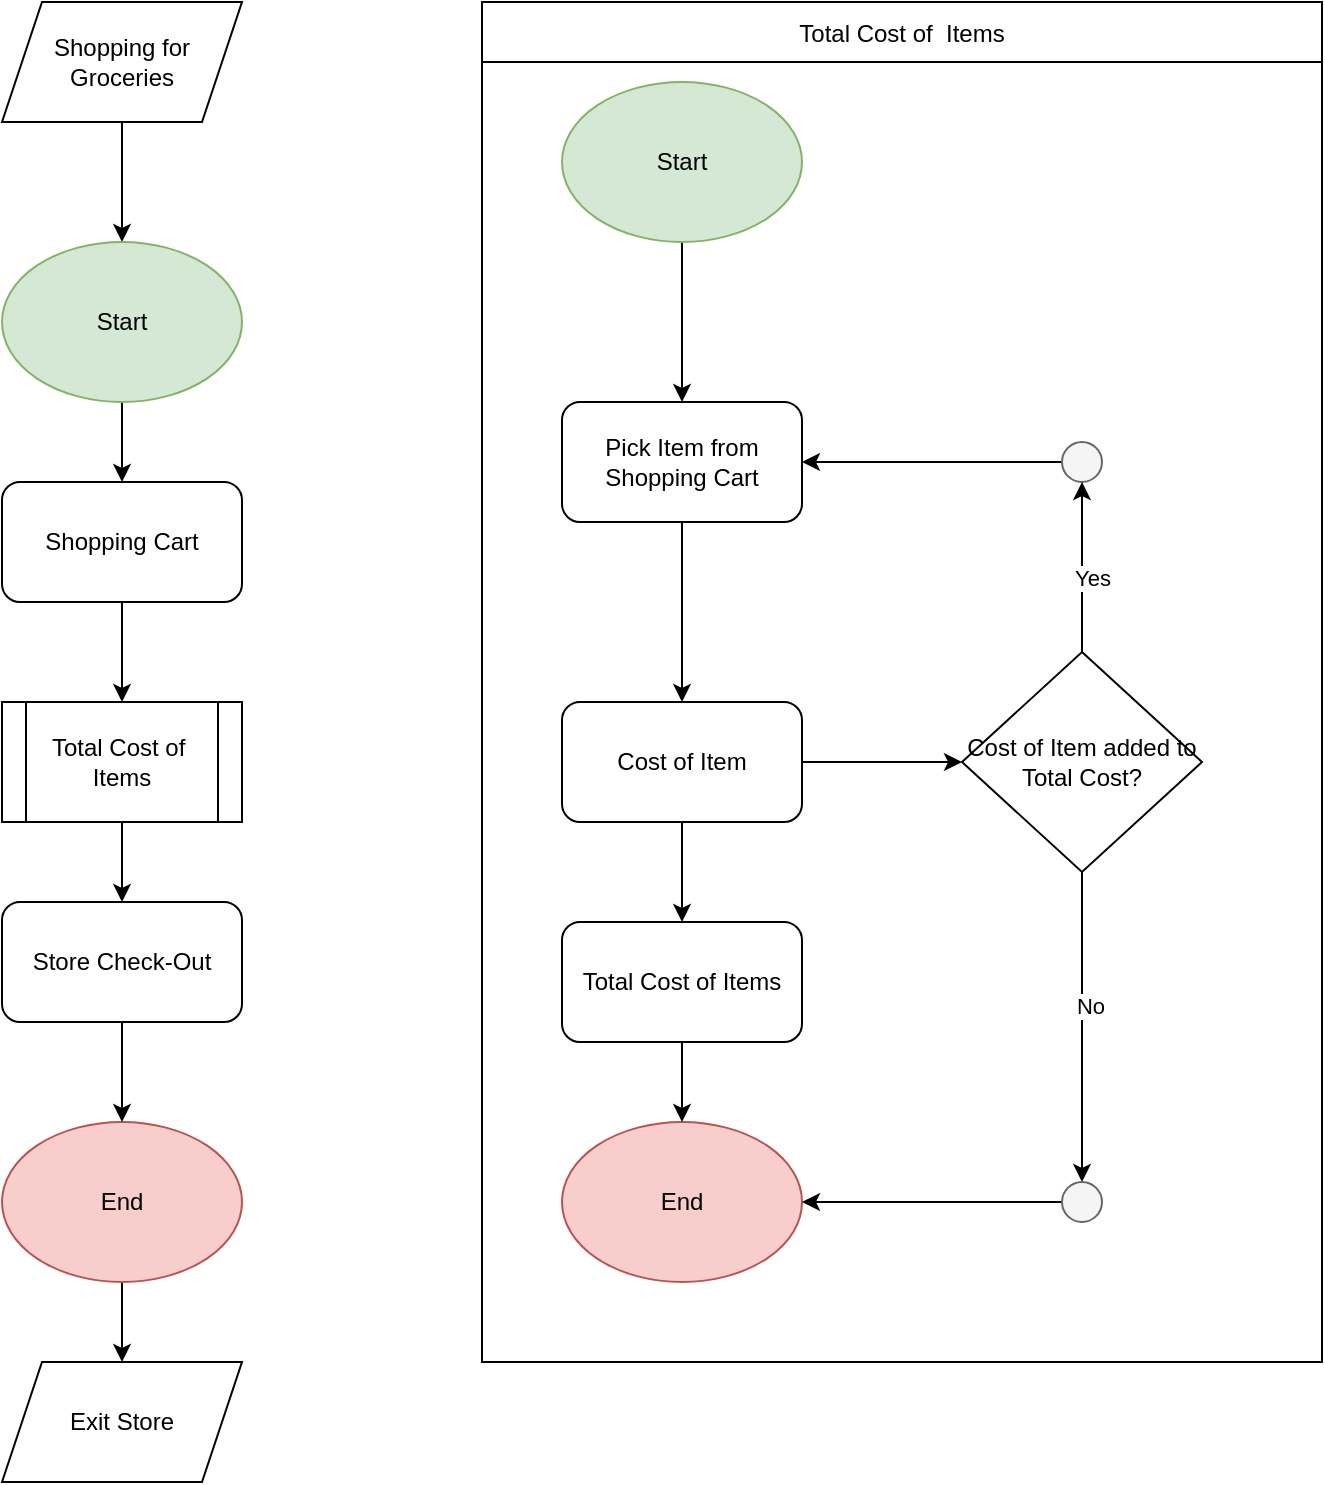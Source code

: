 <mxfile version="23.1.5" type="github">
  <diagram name="Page-1" id="aasFRkLqUeWtPdUD6l-W">
    <mxGraphModel dx="1434" dy="754" grid="1" gridSize="10" guides="1" tooltips="1" connect="1" arrows="1" fold="1" page="1" pageScale="1" pageWidth="850" pageHeight="1100" math="0" shadow="0">
      <root>
        <mxCell id="0" />
        <mxCell id="1" parent="0" />
        <mxCell id="zPzBhrJM2UFtG6lX8f-m-3" value="" style="edgeStyle=orthogonalEdgeStyle;rounded=0;orthogonalLoop=1;jettySize=auto;html=1;" edge="1" parent="1" source="zPzBhrJM2UFtG6lX8f-m-1" target="zPzBhrJM2UFtG6lX8f-m-2">
          <mxGeometry relative="1" as="geometry" />
        </mxCell>
        <mxCell id="zPzBhrJM2UFtG6lX8f-m-1" value="Shopping for Groceries" style="shape=parallelogram;perimeter=parallelogramPerimeter;whiteSpace=wrap;html=1;fixedSize=1;" vertex="1" parent="1">
          <mxGeometry x="40" y="40" width="120" height="60" as="geometry" />
        </mxCell>
        <mxCell id="zPzBhrJM2UFtG6lX8f-m-16" value="" style="edgeStyle=orthogonalEdgeStyle;rounded=0;orthogonalLoop=1;jettySize=auto;html=1;" edge="1" parent="1" source="zPzBhrJM2UFtG6lX8f-m-2" target="zPzBhrJM2UFtG6lX8f-m-15">
          <mxGeometry relative="1" as="geometry" />
        </mxCell>
        <mxCell id="zPzBhrJM2UFtG6lX8f-m-2" value="Start" style="ellipse;whiteSpace=wrap;html=1;fillColor=#d5e8d4;strokeColor=#82b366;" vertex="1" parent="1">
          <mxGeometry x="40" y="160" width="120" height="80" as="geometry" />
        </mxCell>
        <mxCell id="zPzBhrJM2UFtG6lX8f-m-20" value="" style="edgeStyle=orthogonalEdgeStyle;rounded=0;orthogonalLoop=1;jettySize=auto;html=1;" edge="1" parent="1" source="zPzBhrJM2UFtG6lX8f-m-6" target="zPzBhrJM2UFtG6lX8f-m-19">
          <mxGeometry relative="1" as="geometry" />
        </mxCell>
        <mxCell id="zPzBhrJM2UFtG6lX8f-m-6" value="Total Cost of&amp;nbsp; Items " style="shape=process;whiteSpace=wrap;html=1;backgroundOutline=1;" vertex="1" parent="1">
          <mxGeometry x="40" y="390" width="120" height="60" as="geometry" />
        </mxCell>
        <mxCell id="zPzBhrJM2UFtG6lX8f-m-23" value="" style="edgeStyle=orthogonalEdgeStyle;rounded=0;orthogonalLoop=1;jettySize=auto;html=1;" edge="1" parent="1" source="zPzBhrJM2UFtG6lX8f-m-10" target="zPzBhrJM2UFtG6lX8f-m-22">
          <mxGeometry relative="1" as="geometry" />
        </mxCell>
        <mxCell id="zPzBhrJM2UFtG6lX8f-m-10" value="End" style="ellipse;whiteSpace=wrap;html=1;fillColor=#f8cecc;strokeColor=#b85450;" vertex="1" parent="1">
          <mxGeometry x="40" y="600" width="120" height="80" as="geometry" />
        </mxCell>
        <mxCell id="zPzBhrJM2UFtG6lX8f-m-12" value="Total Cost of  Items " style="shape=table;startSize=30;container=1;collapsible=0;childLayout=tableLayout;" vertex="1" parent="1">
          <mxGeometry x="280" y="40" width="420" height="680" as="geometry" />
        </mxCell>
        <mxCell id="zPzBhrJM2UFtG6lX8f-m-13" value="" style="shape=tableRow;horizontal=0;startSize=0;swimlaneHead=0;swimlaneBody=0;strokeColor=inherit;top=0;left=0;bottom=0;right=0;collapsible=0;dropTarget=0;fillColor=none;points=[[0,0.5],[1,0.5]];portConstraint=eastwest;" vertex="1" parent="zPzBhrJM2UFtG6lX8f-m-12">
          <mxGeometry y="30" width="420" height="650" as="geometry" />
        </mxCell>
        <mxCell id="zPzBhrJM2UFtG6lX8f-m-14" value="" style="shape=partialRectangle;html=1;whiteSpace=wrap;connectable=0;strokeColor=inherit;overflow=hidden;fillColor=none;top=0;left=0;bottom=0;right=0;pointerEvents=1;" vertex="1" parent="zPzBhrJM2UFtG6lX8f-m-13">
          <mxGeometry width="420" height="650" as="geometry">
            <mxRectangle width="420" height="650" as="alternateBounds" />
          </mxGeometry>
        </mxCell>
        <mxCell id="zPzBhrJM2UFtG6lX8f-m-17" value="" style="edgeStyle=orthogonalEdgeStyle;rounded=0;orthogonalLoop=1;jettySize=auto;html=1;" edge="1" parent="1" source="zPzBhrJM2UFtG6lX8f-m-15" target="zPzBhrJM2UFtG6lX8f-m-6">
          <mxGeometry relative="1" as="geometry" />
        </mxCell>
        <mxCell id="zPzBhrJM2UFtG6lX8f-m-15" value="Shopping Cart" style="rounded=1;whiteSpace=wrap;html=1;" vertex="1" parent="1">
          <mxGeometry x="40" y="280" width="120" height="60" as="geometry" />
        </mxCell>
        <mxCell id="zPzBhrJM2UFtG6lX8f-m-21" value="" style="edgeStyle=orthogonalEdgeStyle;rounded=0;orthogonalLoop=1;jettySize=auto;html=1;" edge="1" parent="1" source="zPzBhrJM2UFtG6lX8f-m-19" target="zPzBhrJM2UFtG6lX8f-m-10">
          <mxGeometry relative="1" as="geometry" />
        </mxCell>
        <mxCell id="zPzBhrJM2UFtG6lX8f-m-19" value="Store Check-Out" style="rounded=1;whiteSpace=wrap;html=1;" vertex="1" parent="1">
          <mxGeometry x="40" y="490" width="120" height="60" as="geometry" />
        </mxCell>
        <mxCell id="zPzBhrJM2UFtG6lX8f-m-22" value="&lt;div&gt;Exit Store&lt;br&gt;&lt;/div&gt;" style="shape=parallelogram;perimeter=parallelogramPerimeter;whiteSpace=wrap;html=1;fixedSize=1;" vertex="1" parent="1">
          <mxGeometry x="40" y="720" width="120" height="60" as="geometry" />
        </mxCell>
        <mxCell id="zPzBhrJM2UFtG6lX8f-m-27" value="" style="edgeStyle=orthogonalEdgeStyle;rounded=0;orthogonalLoop=1;jettySize=auto;html=1;" edge="1" parent="1" source="zPzBhrJM2UFtG6lX8f-m-24" target="zPzBhrJM2UFtG6lX8f-m-26">
          <mxGeometry relative="1" as="geometry" />
        </mxCell>
        <mxCell id="zPzBhrJM2UFtG6lX8f-m-24" value="Start" style="ellipse;whiteSpace=wrap;html=1;fillColor=#d5e8d4;strokeColor=#82b366;" vertex="1" parent="1">
          <mxGeometry x="320" y="80" width="120" height="80" as="geometry" />
        </mxCell>
        <mxCell id="zPzBhrJM2UFtG6lX8f-m-25" value="End" style="ellipse;whiteSpace=wrap;html=1;fillColor=#f8cecc;strokeColor=#b85450;" vertex="1" parent="1">
          <mxGeometry x="320" y="600" width="120" height="80" as="geometry" />
        </mxCell>
        <mxCell id="zPzBhrJM2UFtG6lX8f-m-29" value="" style="edgeStyle=orthogonalEdgeStyle;rounded=0;orthogonalLoop=1;jettySize=auto;html=1;" edge="1" parent="1" source="zPzBhrJM2UFtG6lX8f-m-26" target="zPzBhrJM2UFtG6lX8f-m-28">
          <mxGeometry relative="1" as="geometry" />
        </mxCell>
        <mxCell id="zPzBhrJM2UFtG6lX8f-m-26" value="&lt;div&gt;Pick Item from&lt;/div&gt;&lt;div&gt;Shopping Cart&lt;/div&gt;" style="rounded=1;whiteSpace=wrap;html=1;" vertex="1" parent="1">
          <mxGeometry x="320" y="240" width="120" height="60" as="geometry" />
        </mxCell>
        <mxCell id="zPzBhrJM2UFtG6lX8f-m-32" value="" style="edgeStyle=orthogonalEdgeStyle;rounded=0;orthogonalLoop=1;jettySize=auto;html=1;" edge="1" parent="1" source="zPzBhrJM2UFtG6lX8f-m-28" target="zPzBhrJM2UFtG6lX8f-m-31">
          <mxGeometry relative="1" as="geometry" />
        </mxCell>
        <mxCell id="zPzBhrJM2UFtG6lX8f-m-40" value="" style="edgeStyle=orthogonalEdgeStyle;rounded=0;orthogonalLoop=1;jettySize=auto;html=1;" edge="1" parent="1" source="zPzBhrJM2UFtG6lX8f-m-28" target="zPzBhrJM2UFtG6lX8f-m-39">
          <mxGeometry relative="1" as="geometry" />
        </mxCell>
        <mxCell id="zPzBhrJM2UFtG6lX8f-m-28" value="Cost of Item" style="rounded=1;whiteSpace=wrap;html=1;" vertex="1" parent="1">
          <mxGeometry x="320" y="390" width="120" height="60" as="geometry" />
        </mxCell>
        <mxCell id="zPzBhrJM2UFtG6lX8f-m-35" value="" style="edgeStyle=orthogonalEdgeStyle;rounded=0;orthogonalLoop=1;jettySize=auto;html=1;" edge="1" parent="1" source="zPzBhrJM2UFtG6lX8f-m-30" target="zPzBhrJM2UFtG6lX8f-m-26">
          <mxGeometry relative="1" as="geometry" />
        </mxCell>
        <mxCell id="zPzBhrJM2UFtG6lX8f-m-30" value="" style="ellipse;whiteSpace=wrap;html=1;aspect=fixed;fillColor=#f5f5f5;fontColor=#333333;strokeColor=#666666;" vertex="1" parent="1">
          <mxGeometry x="570" y="260" width="20" height="20" as="geometry" />
        </mxCell>
        <mxCell id="zPzBhrJM2UFtG6lX8f-m-34" value="" style="edgeStyle=orthogonalEdgeStyle;rounded=0;orthogonalLoop=1;jettySize=auto;html=1;" edge="1" parent="1" source="zPzBhrJM2UFtG6lX8f-m-31" target="zPzBhrJM2UFtG6lX8f-m-30">
          <mxGeometry relative="1" as="geometry" />
        </mxCell>
        <mxCell id="zPzBhrJM2UFtG6lX8f-m-36" value="Yes" style="edgeLabel;html=1;align=center;verticalAlign=middle;resizable=0;points=[];" vertex="1" connectable="0" parent="zPzBhrJM2UFtG6lX8f-m-34">
          <mxGeometry x="-0.129" y="-5" relative="1" as="geometry">
            <mxPoint as="offset" />
          </mxGeometry>
        </mxCell>
        <mxCell id="zPzBhrJM2UFtG6lX8f-m-43" value="" style="edgeStyle=orthogonalEdgeStyle;rounded=0;orthogonalLoop=1;jettySize=auto;html=1;" edge="1" parent="1" source="zPzBhrJM2UFtG6lX8f-m-31" target="zPzBhrJM2UFtG6lX8f-m-42">
          <mxGeometry relative="1" as="geometry" />
        </mxCell>
        <mxCell id="zPzBhrJM2UFtG6lX8f-m-45" value="No" style="edgeLabel;html=1;align=center;verticalAlign=middle;resizable=0;points=[];" vertex="1" connectable="0" parent="zPzBhrJM2UFtG6lX8f-m-43">
          <mxGeometry x="-0.136" y="4" relative="1" as="geometry">
            <mxPoint as="offset" />
          </mxGeometry>
        </mxCell>
        <mxCell id="zPzBhrJM2UFtG6lX8f-m-31" value="Cost of Item added to Total Cost?" style="rhombus;whiteSpace=wrap;html=1;" vertex="1" parent="1">
          <mxGeometry x="520" y="365" width="120" height="110" as="geometry" />
        </mxCell>
        <mxCell id="zPzBhrJM2UFtG6lX8f-m-41" value="" style="edgeStyle=orthogonalEdgeStyle;rounded=0;orthogonalLoop=1;jettySize=auto;html=1;" edge="1" parent="1" source="zPzBhrJM2UFtG6lX8f-m-39" target="zPzBhrJM2UFtG6lX8f-m-25">
          <mxGeometry relative="1" as="geometry" />
        </mxCell>
        <mxCell id="zPzBhrJM2UFtG6lX8f-m-39" value="Total Cost of Items" style="rounded=1;whiteSpace=wrap;html=1;" vertex="1" parent="1">
          <mxGeometry x="320" y="500" width="120" height="60" as="geometry" />
        </mxCell>
        <mxCell id="zPzBhrJM2UFtG6lX8f-m-44" value="" style="edgeStyle=orthogonalEdgeStyle;rounded=0;orthogonalLoop=1;jettySize=auto;html=1;" edge="1" parent="1" source="zPzBhrJM2UFtG6lX8f-m-42" target="zPzBhrJM2UFtG6lX8f-m-25">
          <mxGeometry relative="1" as="geometry" />
        </mxCell>
        <mxCell id="zPzBhrJM2UFtG6lX8f-m-42" value="" style="ellipse;whiteSpace=wrap;html=1;aspect=fixed;fillColor=#f5f5f5;fontColor=#333333;strokeColor=#666666;" vertex="1" parent="1">
          <mxGeometry x="570" y="630" width="20" height="20" as="geometry" />
        </mxCell>
      </root>
    </mxGraphModel>
  </diagram>
</mxfile>
